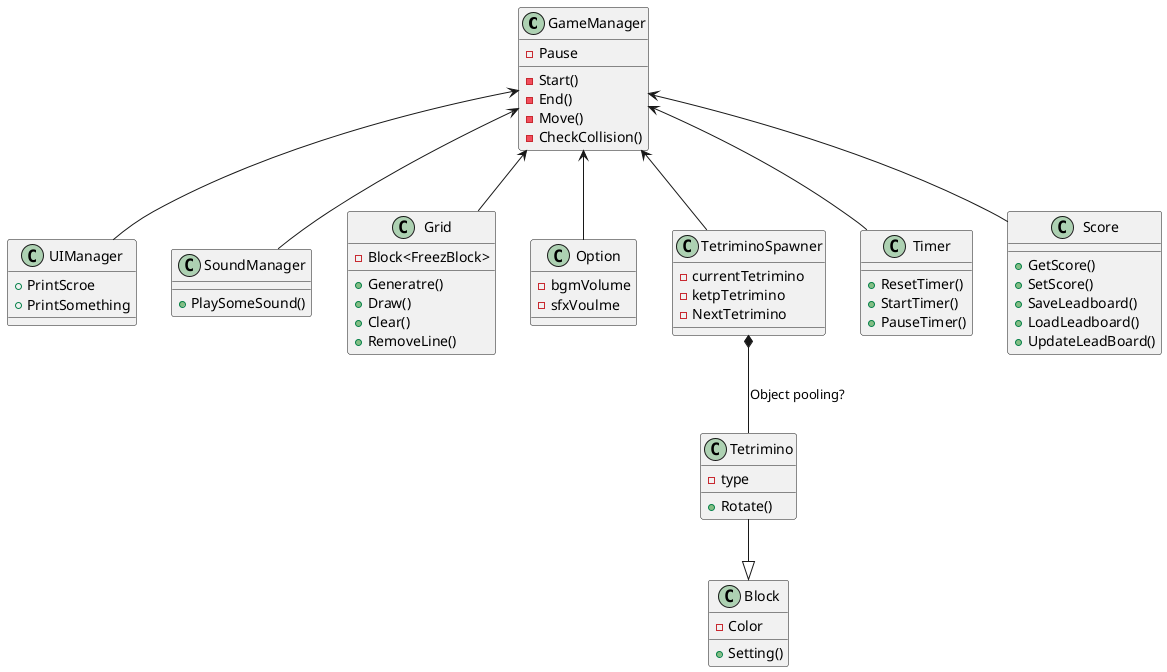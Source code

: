 @startuml

class GameManager
{
    - Start()
    - End()
    - Pause
    - Move()
    - CheckCollision()
}

class UIManager
{
    + PrintScroe
    + PrintSomething
}

class SoundManager
{
    + PlaySomeSound()
}

class Grid
{
    - Block<FreezBlock>

    + Generatre()
    + Draw()
    + Clear()
    + RemoveLine()
}

class Option
{
    - bgmVolume
    - sfxVoulme
}

class TetriminoSpawner
{
    - currentTetrimino
    - ketpTetrimino
    - NextTetrimino
}

class Tetrimino
{
    - type
    + Rotate()
}

class Block
{
    - Color
    + Setting()
}

class Timer
{
    + ResetTimer()
    + StartTimer()
    + PauseTimer()
}

class Score
{
    + GetScore()
    + SetScore()
    + SaveLeadboard()
    + LoadLeadboard()
    + UpdateLeadBoard()
}

GameManager <-- Grid
GameManager <-- Timer
GameManager <-- TetriminoSpawner
GameManager <-- Score
GameManager <-- Option
GameManager <-- UIManager
GameManager <-- SoundManager
TetriminoSpawner *-- Tetrimino:Object pooling?
Tetrimino --|> Block



@enduml